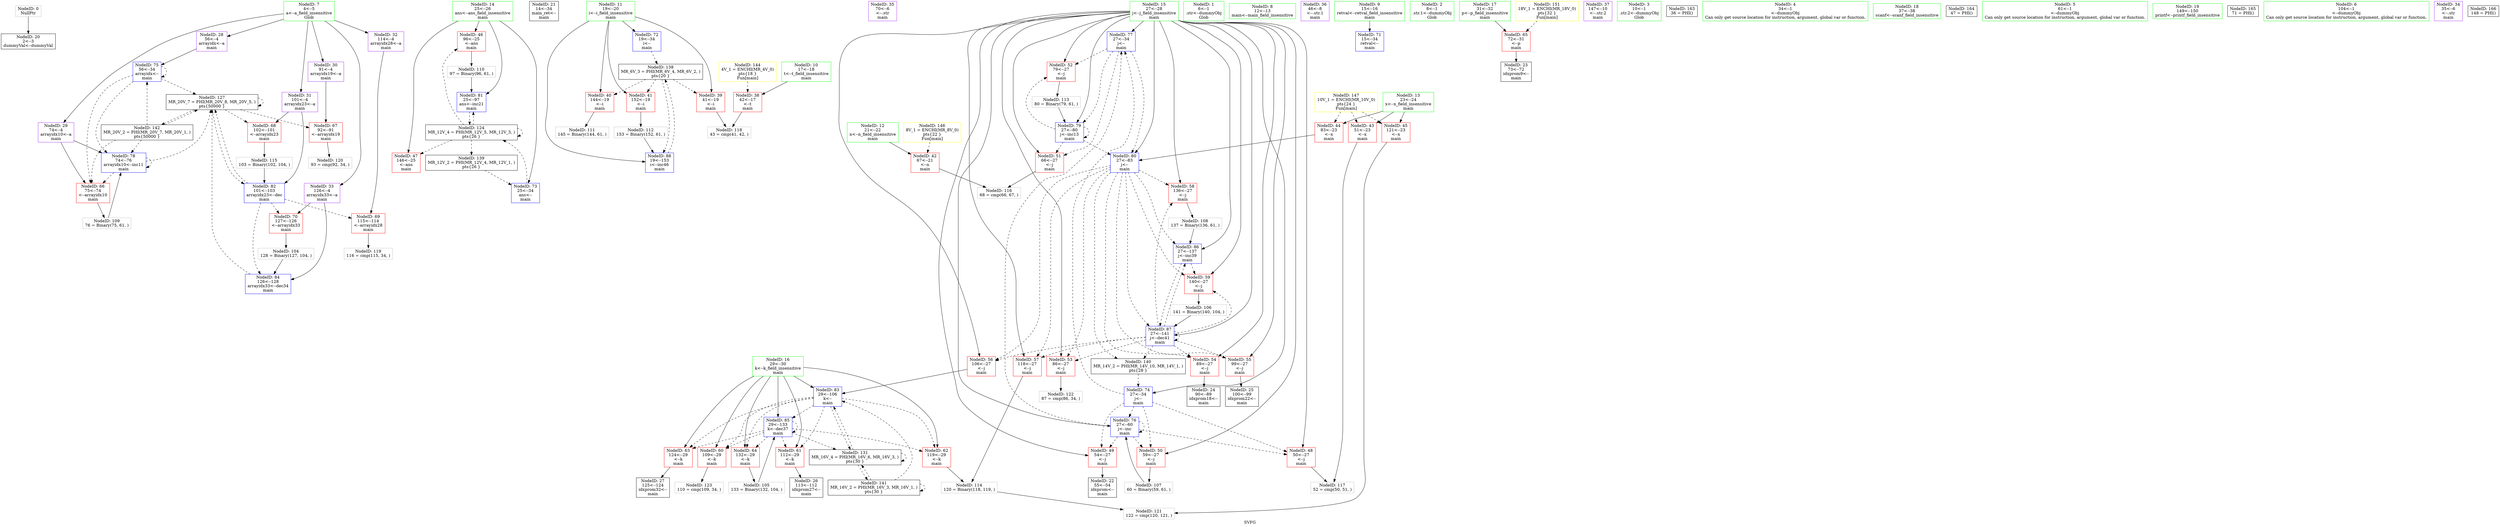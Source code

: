 digraph "SVFG" {
	label="SVFG";

	Node0x55bdb4119a40 [shape=record,color=grey,label="{NodeID: 0\nNullPtr}"];
	Node0x55bdb4119a40 -> Node0x55bdb4101630[style=solid];
	Node0x55bdb41021b0 [shape=record,color=green,label="{NodeID: 7\n4\<--5\na\<--a_field_insensitive\nGlob }"];
	Node0x55bdb41021b0 -> Node0x55bdb4119bf0[style=solid];
	Node0x55bdb41021b0 -> Node0x55bdb4119c80[style=solid];
	Node0x55bdb41021b0 -> Node0x55bdb4119d50[style=solid];
	Node0x55bdb41021b0 -> Node0x55bdb4119e20[style=solid];
	Node0x55bdb41021b0 -> Node0x55bdb4119ef0[style=solid];
	Node0x55bdb41021b0 -> Node0x55bdb4119fc0[style=solid];
	Node0x55bdb41008f0 [shape=record,color=green,label="{NodeID: 14\n25\<--26\nans\<--ans_field_insensitive\nmain\n}"];
	Node0x55bdb41008f0 -> Node0x55bdb411aa50[style=solid];
	Node0x55bdb41008f0 -> Node0x55bdb411ab20[style=solid];
	Node0x55bdb41008f0 -> Node0x55bdb411d060[style=solid];
	Node0x55bdb41008f0 -> Node0x55bdb411d6e0[style=solid];
	Node0x55bdb411b1a0 [shape=record,color=grey,label="{NodeID: 104\n128 = Binary(127, 104, )\n}"];
	Node0x55bdb411b1a0 -> Node0x55bdb411d950[style=solid];
	Node0x55bdb4101700 [shape=record,color=black,label="{NodeID: 21\n14\<--34\nmain_ret\<--\nmain\n}"];
	Node0x55bdb411fb20 [shape=record,color=grey,label="{NodeID: 111\n145 = Binary(144, 61, )\n}"];
	Node0x55bdb4119bf0 [shape=record,color=purple,label="{NodeID: 28\n56\<--4\narrayidx\<--a\nmain\n}"];
	Node0x55bdb4119bf0 -> Node0x55bdb411d200[style=solid];
	Node0x55bdb41205a0 [shape=record,color=grey,label="{NodeID: 118\n43 = cmp(41, 42, )\n}"];
	Node0x55bdb411a160 [shape=record,color=purple,label="{NodeID: 35\n70\<--6\n\<--.str\nmain\n}"];
	Node0x55bdb411a710 [shape=record,color=red,label="{NodeID: 42\n67\<--21\n\<--n\nmain\n}"];
	Node0x55bdb411a710 -> Node0x55bdb41202a0[style=solid];
	Node0x55bdb411bce0 [shape=record,color=red,label="{NodeID: 49\n54\<--27\n\<--j\nmain\n}"];
	Node0x55bdb411bce0 -> Node0x55bdb4101a00[style=solid];
	Node0x55bdb4129ec0 [shape=record,color=black,label="{NodeID: 139\nMR_12V_2 = PHI(MR_12V_4, MR_12V_1, )\npts\{26 \}\n}"];
	Node0x55bdb4129ec0 -> Node0x55bdb411d060[style=dashed];
	Node0x55bdb411c290 [shape=record,color=red,label="{NodeID: 56\n106\<--27\n\<--j\nmain\n}"];
	Node0x55bdb411c290 -> Node0x55bdb411d880[style=solid];
	Node0x55bdb412bfa0 [shape=record,color=yellow,style=double,label="{NodeID: 146\n8V_1 = ENCHI(MR_8V_0)\npts\{22 \}\nFun[main]}"];
	Node0x55bdb412bfa0 -> Node0x55bdb411a710[style=dashed];
	Node0x55bdb411c840 [shape=record,color=red,label="{NodeID: 63\n124\<--29\n\<--k\nmain\n}"];
	Node0x55bdb411c840 -> Node0x55bdb4119b60[style=solid];
	Node0x55bdb411cdf0 [shape=record,color=red,label="{NodeID: 70\n127\<--126\n\<--arrayidx33\nmain\n}"];
	Node0x55bdb411cdf0 -> Node0x55bdb411b1a0[style=solid];
	Node0x55bdb411d3a0 [shape=record,color=blue,label="{NodeID: 77\n27\<--34\nj\<--\nmain\n}"];
	Node0x55bdb411d3a0 -> Node0x55bdb411be80[style=dashed];
	Node0x55bdb411d3a0 -> Node0x55bdb411bf50[style=dashed];
	Node0x55bdb411d3a0 -> Node0x55bdb411d540[style=dashed];
	Node0x55bdb411d3a0 -> Node0x55bdb411d610[style=dashed];
	Node0x55bdb411d950 [shape=record,color=blue,label="{NodeID: 84\n126\<--128\narrayidx33\<--dec34\nmain\n}"];
	Node0x55bdb411d950 -> Node0x55bdb41262c0[style=dashed];
	Node0x55bdb4101040 [shape=record,color=green,label="{NodeID: 1\n6\<--1\n.str\<--dummyObj\nGlob }"];
	Node0x55bdb4102240 [shape=record,color=green,label="{NodeID: 8\n12\<--13\nmain\<--main_field_insensitive\n}"];
	Node0x55bdb41011c0 [shape=record,color=green,label="{NodeID: 15\n27\<--28\nj\<--j_field_insensitive\nmain\n}"];
	Node0x55bdb41011c0 -> Node0x55bdb411bc10[style=solid];
	Node0x55bdb41011c0 -> Node0x55bdb411bce0[style=solid];
	Node0x55bdb41011c0 -> Node0x55bdb411bdb0[style=solid];
	Node0x55bdb41011c0 -> Node0x55bdb411be80[style=solid];
	Node0x55bdb41011c0 -> Node0x55bdb411bf50[style=solid];
	Node0x55bdb41011c0 -> Node0x55bdb411c020[style=solid];
	Node0x55bdb41011c0 -> Node0x55bdb411c0f0[style=solid];
	Node0x55bdb41011c0 -> Node0x55bdb411c1c0[style=solid];
	Node0x55bdb41011c0 -> Node0x55bdb411c290[style=solid];
	Node0x55bdb41011c0 -> Node0x55bdb411c360[style=solid];
	Node0x55bdb41011c0 -> Node0x55bdb411c430[style=solid];
	Node0x55bdb41011c0 -> Node0x55bdb411c500[style=solid];
	Node0x55bdb41011c0 -> Node0x55bdb411d130[style=solid];
	Node0x55bdb41011c0 -> Node0x55bdb411d2d0[style=solid];
	Node0x55bdb41011c0 -> Node0x55bdb411d3a0[style=solid];
	Node0x55bdb41011c0 -> Node0x55bdb411d540[style=solid];
	Node0x55bdb41011c0 -> Node0x55bdb411d610[style=solid];
	Node0x55bdb41011c0 -> Node0x55bdb411daf0[style=solid];
	Node0x55bdb41011c0 -> Node0x55bdb411dbc0[style=solid];
	Node0x55bdb411b320 [shape=record,color=grey,label="{NodeID: 105\n133 = Binary(132, 104, )\n}"];
	Node0x55bdb411b320 -> Node0x55bdb411da20[style=solid];
	Node0x55bdb4101a00 [shape=record,color=black,label="{NodeID: 22\n55\<--54\nidxprom\<--\nmain\n}"];
	Node0x55bdb411fca0 [shape=record,color=grey,label="{NodeID: 112\n153 = Binary(152, 61, )\n}"];
	Node0x55bdb411fca0 -> Node0x55bdb411dc90[style=solid];
	Node0x55bdb4119c80 [shape=record,color=purple,label="{NodeID: 29\n74\<--4\narrayidx10\<--a\nmain\n}"];
	Node0x55bdb4119c80 -> Node0x55bdb411cab0[style=solid];
	Node0x55bdb4119c80 -> Node0x55bdb411d470[style=solid];
	Node0x55bdb4120720 [shape=record,color=grey,label="{NodeID: 119\n116 = cmp(115, 34, )\n}"];
	Node0x55bdb411a230 [shape=record,color=purple,label="{NodeID: 36\n46\<--8\n\<--.str.1\nmain\n}"];
	Node0x55bdb411a7e0 [shape=record,color=red,label="{NodeID: 43\n51\<--23\n\<--x\nmain\n}"];
	Node0x55bdb411a7e0 -> Node0x55bdb4120420[style=solid];
	Node0x55bdb411bdb0 [shape=record,color=red,label="{NodeID: 50\n59\<--27\n\<--j\nmain\n}"];
	Node0x55bdb411bdb0 -> Node0x55bdb411f520[style=solid];
	Node0x55bdb412a3c0 [shape=record,color=black,label="{NodeID: 140\nMR_14V_2 = PHI(MR_14V_10, MR_14V_1, )\npts\{28 \}\n}"];
	Node0x55bdb412a3c0 -> Node0x55bdb411d130[style=dashed];
	Node0x55bdb411c360 [shape=record,color=red,label="{NodeID: 57\n118\<--27\n\<--j\nmain\n}"];
	Node0x55bdb411c360 -> Node0x55bdb411ffa0[style=solid];
	Node0x55bdb412c080 [shape=record,color=yellow,style=double,label="{NodeID: 147\n10V_1 = ENCHI(MR_10V_0)\npts\{24 \}\nFun[main]}"];
	Node0x55bdb412c080 -> Node0x55bdb411a7e0[style=dashed];
	Node0x55bdb412c080 -> Node0x55bdb411a8b0[style=dashed];
	Node0x55bdb412c080 -> Node0x55bdb411a980[style=dashed];
	Node0x55bdb411c910 [shape=record,color=red,label="{NodeID: 64\n132\<--29\n\<--k\nmain\n}"];
	Node0x55bdb411c910 -> Node0x55bdb411b320[style=solid];
	Node0x55bdb411cec0 [shape=record,color=blue,label="{NodeID: 71\n15\<--34\nretval\<--\nmain\n}"];
	Node0x55bdb411d470 [shape=record,color=blue,label="{NodeID: 78\n74\<--76\narrayidx10\<--inc11\nmain\n}"];
	Node0x55bdb411d470 -> Node0x55bdb411cab0[style=dashed];
	Node0x55bdb411d470 -> Node0x55bdb411d470[style=dashed];
	Node0x55bdb411d470 -> Node0x55bdb41262c0[style=dashed];
	Node0x55bdb411da20 [shape=record,color=blue,label="{NodeID: 85\n29\<--133\nk\<--dec37\nmain\n}"];
	Node0x55bdb411da20 -> Node0x55bdb411c5d0[style=dashed];
	Node0x55bdb411da20 -> Node0x55bdb411c6a0[style=dashed];
	Node0x55bdb411da20 -> Node0x55bdb411c770[style=dashed];
	Node0x55bdb411da20 -> Node0x55bdb411c840[style=dashed];
	Node0x55bdb411da20 -> Node0x55bdb411c910[style=dashed];
	Node0x55bdb411da20 -> Node0x55bdb411da20[style=dashed];
	Node0x55bdb411da20 -> Node0x55bdb41276c0[style=dashed];
	Node0x55bdb4119160 [shape=record,color=green,label="{NodeID: 2\n8\<--1\n.str.1\<--dummyObj\nGlob }"];
	Node0x55bdb4119460 [shape=record,color=green,label="{NodeID: 9\n15\<--16\nretval\<--retval_field_insensitive\nmain\n}"];
	Node0x55bdb4119460 -> Node0x55bdb411cec0[style=solid];
	Node0x55bdb4101290 [shape=record,color=green,label="{NodeID: 16\n29\<--30\nk\<--k_field_insensitive\nmain\n}"];
	Node0x55bdb4101290 -> Node0x55bdb411c5d0[style=solid];
	Node0x55bdb4101290 -> Node0x55bdb411c6a0[style=solid];
	Node0x55bdb4101290 -> Node0x55bdb411c770[style=solid];
	Node0x55bdb4101290 -> Node0x55bdb411c840[style=solid];
	Node0x55bdb4101290 -> Node0x55bdb411c910[style=solid];
	Node0x55bdb4101290 -> Node0x55bdb411d880[style=solid];
	Node0x55bdb4101290 -> Node0x55bdb411da20[style=solid];
	Node0x55bdb411f3a0 [shape=record,color=grey,label="{NodeID: 106\n141 = Binary(140, 104, )\n}"];
	Node0x55bdb411f3a0 -> Node0x55bdb411dbc0[style=solid];
	Node0x55bdb4101ad0 [shape=record,color=black,label="{NodeID: 23\n73\<--72\nidxprom9\<--\nmain\n}"];
	Node0x55bdb411fe20 [shape=record,color=grey,label="{NodeID: 113\n80 = Binary(79, 61, )\n}"];
	Node0x55bdb411fe20 -> Node0x55bdb411d540[style=solid];
	Node0x55bdb4119d50 [shape=record,color=purple,label="{NodeID: 30\n91\<--4\narrayidx19\<--a\nmain\n}"];
	Node0x55bdb4119d50 -> Node0x55bdb411cb80[style=solid];
	Node0x55bdb41208a0 [shape=record,color=grey,label="{NodeID: 120\n93 = cmp(92, 34, )\n}"];
	Node0x55bdb411a300 [shape=record,color=purple,label="{NodeID: 37\n147\<--10\n\<--.str.2\nmain\n}"];
	Node0x55bdb41262c0 [shape=record,color=black,label="{NodeID: 127\nMR_20V_7 = PHI(MR_20V_8, MR_20V_5, )\npts\{50000 \}\n}"];
	Node0x55bdb41262c0 -> Node0x55bdb411cb80[style=dashed];
	Node0x55bdb41262c0 -> Node0x55bdb411cc50[style=dashed];
	Node0x55bdb41262c0 -> Node0x55bdb411d7b0[style=dashed];
	Node0x55bdb41262c0 -> Node0x55bdb41262c0[style=dashed];
	Node0x55bdb41262c0 -> Node0x55bdb412adc0[style=dashed];
	Node0x55bdb411a8b0 [shape=record,color=red,label="{NodeID: 44\n83\<--23\n\<--x\nmain\n}"];
	Node0x55bdb411a8b0 -> Node0x55bdb411d610[style=solid];
	Node0x55bdb411be80 [shape=record,color=red,label="{NodeID: 51\n66\<--27\n\<--j\nmain\n}"];
	Node0x55bdb411be80 -> Node0x55bdb41202a0[style=solid];
	Node0x55bdb412a8c0 [shape=record,color=black,label="{NodeID: 141\nMR_16V_2 = PHI(MR_16V_3, MR_16V_1, )\npts\{30 \}\n}"];
	Node0x55bdb412a8c0 -> Node0x55bdb411d880[style=dashed];
	Node0x55bdb412a8c0 -> Node0x55bdb41276c0[style=dashed];
	Node0x55bdb412a8c0 -> Node0x55bdb412a8c0[style=dashed];
	Node0x55bdb411c430 [shape=record,color=red,label="{NodeID: 58\n136\<--27\n\<--j\nmain\n}"];
	Node0x55bdb411c430 -> Node0x55bdb411f6a0[style=solid];
	Node0x55bdb411c9e0 [shape=record,color=red,label="{NodeID: 65\n72\<--31\n\<--p\nmain\n}"];
	Node0x55bdb411c9e0 -> Node0x55bdb4101ad0[style=solid];
	Node0x55bdb411cf90 [shape=record,color=blue,label="{NodeID: 72\n19\<--34\ni\<--\nmain\n}"];
	Node0x55bdb411cf90 -> Node0x55bdb41299c0[style=dashed];
	Node0x55bdb411d540 [shape=record,color=blue,label="{NodeID: 79\n27\<--80\nj\<--inc13\nmain\n}"];
	Node0x55bdb411d540 -> Node0x55bdb411be80[style=dashed];
	Node0x55bdb411d540 -> Node0x55bdb411bf50[style=dashed];
	Node0x55bdb411d540 -> Node0x55bdb411d540[style=dashed];
	Node0x55bdb411d540 -> Node0x55bdb411d610[style=dashed];
	Node0x55bdb411daf0 [shape=record,color=blue,label="{NodeID: 86\n27\<--137\nj\<--inc39\nmain\n}"];
	Node0x55bdb411daf0 -> Node0x55bdb411c500[style=dashed];
	Node0x55bdb411daf0 -> Node0x55bdb411dbc0[style=dashed];
	Node0x55bdb41005d0 [shape=record,color=green,label="{NodeID: 3\n10\<--1\n.str.2\<--dummyObj\nGlob }"];
	Node0x55bdb4119530 [shape=record,color=green,label="{NodeID: 10\n17\<--18\nt\<--t_field_insensitive\nmain\n}"];
	Node0x55bdb4119530 -> Node0x55bdb411a3d0[style=solid];
	Node0x55bdb4101360 [shape=record,color=green,label="{NodeID: 17\n31\<--32\np\<--p_field_insensitive\nmain\n}"];
	Node0x55bdb4101360 -> Node0x55bdb411c9e0[style=solid];
	Node0x55bdb411f520 [shape=record,color=grey,label="{NodeID: 107\n60 = Binary(59, 61, )\n}"];
	Node0x55bdb411f520 -> Node0x55bdb411d2d0[style=solid];
	Node0x55bdb4101ba0 [shape=record,color=black,label="{NodeID: 24\n90\<--89\nidxprom18\<--\nmain\n}"];
	Node0x55bdb411ffa0 [shape=record,color=grey,label="{NodeID: 114\n120 = Binary(118, 119, )\n}"];
	Node0x55bdb411ffa0 -> Node0x55bdb4120a20[style=solid];
	Node0x55bdb4119e20 [shape=record,color=purple,label="{NodeID: 31\n101\<--4\narrayidx23\<--a\nmain\n}"];
	Node0x55bdb4119e20 -> Node0x55bdb411cc50[style=solid];
	Node0x55bdb4119e20 -> Node0x55bdb411d7b0[style=solid];
	Node0x55bdb4120a20 [shape=record,color=grey,label="{NodeID: 121\n122 = cmp(120, 121, )\n}"];
	Node0x55bdb411a3d0 [shape=record,color=red,label="{NodeID: 38\n42\<--17\n\<--t\nmain\n}"];
	Node0x55bdb411a3d0 -> Node0x55bdb41205a0[style=solid];
	Node0x55bdb411a980 [shape=record,color=red,label="{NodeID: 45\n121\<--23\n\<--x\nmain\n}"];
	Node0x55bdb411a980 -> Node0x55bdb4120a20[style=solid];
	Node0x55bdb411bf50 [shape=record,color=red,label="{NodeID: 52\n79\<--27\n\<--j\nmain\n}"];
	Node0x55bdb411bf50 -> Node0x55bdb411fe20[style=solid];
	Node0x55bdb412adc0 [shape=record,color=black,label="{NodeID: 142\nMR_20V_2 = PHI(MR_20V_7, MR_20V_1, )\npts\{50000 \}\n}"];
	Node0x55bdb412adc0 -> Node0x55bdb411cab0[style=dashed];
	Node0x55bdb412adc0 -> Node0x55bdb411d200[style=dashed];
	Node0x55bdb412adc0 -> Node0x55bdb411d470[style=dashed];
	Node0x55bdb412adc0 -> Node0x55bdb41262c0[style=dashed];
	Node0x55bdb411c500 [shape=record,color=red,label="{NodeID: 59\n140\<--27\n\<--j\nmain\n}"];
	Node0x55bdb411c500 -> Node0x55bdb411f3a0[style=solid];
	Node0x55bdb411cab0 [shape=record,color=red,label="{NodeID: 66\n75\<--74\n\<--arrayidx10\nmain\n}"];
	Node0x55bdb411cab0 -> Node0x55bdb411f820[style=solid];
	Node0x55bdb411d060 [shape=record,color=blue,label="{NodeID: 73\n25\<--34\nans\<--\nmain\n}"];
	Node0x55bdb411d060 -> Node0x55bdb41253c0[style=dashed];
	Node0x55bdb3fab620 [shape=record,color=black,label="{NodeID: 163\n36 = PHI()\n}"];
	Node0x55bdb411d610 [shape=record,color=blue,label="{NodeID: 80\n27\<--83\nj\<--\nmain\n}"];
	Node0x55bdb411d610 -> Node0x55bdb411c020[style=dashed];
	Node0x55bdb411d610 -> Node0x55bdb411c0f0[style=dashed];
	Node0x55bdb411d610 -> Node0x55bdb411c1c0[style=dashed];
	Node0x55bdb411d610 -> Node0x55bdb411c290[style=dashed];
	Node0x55bdb411d610 -> Node0x55bdb411c360[style=dashed];
	Node0x55bdb411d610 -> Node0x55bdb411c430[style=dashed];
	Node0x55bdb411d610 -> Node0x55bdb411c500[style=dashed];
	Node0x55bdb411d610 -> Node0x55bdb411daf0[style=dashed];
	Node0x55bdb411d610 -> Node0x55bdb411dbc0[style=dashed];
	Node0x55bdb411d610 -> Node0x55bdb412a3c0[style=dashed];
	Node0x55bdb411dbc0 [shape=record,color=blue,label="{NodeID: 87\n27\<--141\nj\<--dec41\nmain\n}"];
	Node0x55bdb411dbc0 -> Node0x55bdb411c020[style=dashed];
	Node0x55bdb411dbc0 -> Node0x55bdb411c0f0[style=dashed];
	Node0x55bdb411dbc0 -> Node0x55bdb411c1c0[style=dashed];
	Node0x55bdb411dbc0 -> Node0x55bdb411c290[style=dashed];
	Node0x55bdb411dbc0 -> Node0x55bdb411c360[style=dashed];
	Node0x55bdb411dbc0 -> Node0x55bdb411c430[style=dashed];
	Node0x55bdb411dbc0 -> Node0x55bdb411c500[style=dashed];
	Node0x55bdb411dbc0 -> Node0x55bdb411daf0[style=dashed];
	Node0x55bdb411dbc0 -> Node0x55bdb411dbc0[style=dashed];
	Node0x55bdb411dbc0 -> Node0x55bdb412a3c0[style=dashed];
	Node0x55bdb4100660 [shape=record,color=green,label="{NodeID: 4\n34\<--1\n\<--dummyObj\nCan only get source location for instruction, argument, global var or function.}"];
	Node0x55bdb4119600 [shape=record,color=green,label="{NodeID: 11\n19\<--20\ni\<--i_field_insensitive\nmain\n}"];
	Node0x55bdb4119600 -> Node0x55bdb411a4a0[style=solid];
	Node0x55bdb4119600 -> Node0x55bdb411a570[style=solid];
	Node0x55bdb4119600 -> Node0x55bdb411a640[style=solid];
	Node0x55bdb4119600 -> Node0x55bdb411cf90[style=solid];
	Node0x55bdb4119600 -> Node0x55bdb411dc90[style=solid];
	Node0x55bdb4101490 [shape=record,color=green,label="{NodeID: 18\n37\<--38\nscanf\<--scanf_field_insensitive\n}"];
	Node0x55bdb411f6a0 [shape=record,color=grey,label="{NodeID: 108\n137 = Binary(136, 61, )\n}"];
	Node0x55bdb411f6a0 -> Node0x55bdb411daf0[style=solid];
	Node0x55bdb4101c70 [shape=record,color=black,label="{NodeID: 25\n100\<--99\nidxprom22\<--\nmain\n}"];
	Node0x55bdb4120120 [shape=record,color=grey,label="{NodeID: 115\n103 = Binary(102, 104, )\n}"];
	Node0x55bdb4120120 -> Node0x55bdb411d7b0[style=solid];
	Node0x55bdb4119ef0 [shape=record,color=purple,label="{NodeID: 32\n114\<--4\narrayidx28\<--a\nmain\n}"];
	Node0x55bdb4119ef0 -> Node0x55bdb411cd20[style=solid];
	Node0x55bdb4120ba0 [shape=record,color=grey,label="{NodeID: 122\n87 = cmp(86, 34, )\n}"];
	Node0x55bdb411a4a0 [shape=record,color=red,label="{NodeID: 39\n41\<--19\n\<--i\nmain\n}"];
	Node0x55bdb411a4a0 -> Node0x55bdb41205a0[style=solid];
	Node0x55bdb411aa50 [shape=record,color=red,label="{NodeID: 46\n96\<--25\n\<--ans\nmain\n}"];
	Node0x55bdb411aa50 -> Node0x55bdb411f9a0[style=solid];
	Node0x55bdb411c020 [shape=record,color=red,label="{NodeID: 53\n86\<--27\n\<--j\nmain\n}"];
	Node0x55bdb411c020 -> Node0x55bdb4120ba0[style=solid];
	Node0x55bdb411c5d0 [shape=record,color=red,label="{NodeID: 60\n109\<--29\n\<--k\nmain\n}"];
	Node0x55bdb411c5d0 -> Node0x55bdb4120d20[style=solid];
	Node0x55bdb411cb80 [shape=record,color=red,label="{NodeID: 67\n92\<--91\n\<--arrayidx19\nmain\n}"];
	Node0x55bdb411cb80 -> Node0x55bdb41208a0[style=solid];
	Node0x55bdb411d130 [shape=record,color=blue,label="{NodeID: 74\n27\<--34\nj\<--\nmain\n}"];
	Node0x55bdb411d130 -> Node0x55bdb411bc10[style=dashed];
	Node0x55bdb411d130 -> Node0x55bdb411bce0[style=dashed];
	Node0x55bdb411d130 -> Node0x55bdb411bdb0[style=dashed];
	Node0x55bdb411d130 -> Node0x55bdb411d2d0[style=dashed];
	Node0x55bdb411d130 -> Node0x55bdb411d3a0[style=dashed];
	Node0x55bdb41348b0 [shape=record,color=black,label="{NodeID: 164\n47 = PHI()\n}"];
	Node0x55bdb411d6e0 [shape=record,color=blue,label="{NodeID: 81\n25\<--97\nans\<--inc21\nmain\n}"];
	Node0x55bdb411d6e0 -> Node0x55bdb41253c0[style=dashed];
	Node0x55bdb411dc90 [shape=record,color=blue,label="{NodeID: 88\n19\<--153\ni\<--inc46\nmain\n}"];
	Node0x55bdb411dc90 -> Node0x55bdb41299c0[style=dashed];
	Node0x55bdb4100a50 [shape=record,color=green,label="{NodeID: 5\n61\<--1\n\<--dummyObj\nCan only get source location for instruction, argument, global var or function.}"];
	Node0x55bdb4100750 [shape=record,color=green,label="{NodeID: 12\n21\<--22\nn\<--n_field_insensitive\nmain\n}"];
	Node0x55bdb4100750 -> Node0x55bdb411a710[style=solid];
	Node0x55bdb4101560 [shape=record,color=green,label="{NodeID: 19\n149\<--150\nprintf\<--printf_field_insensitive\n}"];
	Node0x55bdb411f820 [shape=record,color=grey,label="{NodeID: 109\n76 = Binary(75, 61, )\n}"];
	Node0x55bdb411f820 -> Node0x55bdb411d470[style=solid];
	Node0x55bdb4119ad0 [shape=record,color=black,label="{NodeID: 26\n113\<--112\nidxprom27\<--\nmain\n}"];
	Node0x55bdb41202a0 [shape=record,color=grey,label="{NodeID: 116\n68 = cmp(66, 67, )\n}"];
	Node0x55bdb4119fc0 [shape=record,color=purple,label="{NodeID: 33\n126\<--4\narrayidx33\<--a\nmain\n}"];
	Node0x55bdb4119fc0 -> Node0x55bdb411cdf0[style=solid];
	Node0x55bdb4119fc0 -> Node0x55bdb411d950[style=solid];
	Node0x55bdb4120d20 [shape=record,color=grey,label="{NodeID: 123\n110 = cmp(109, 34, )\n}"];
	Node0x55bdb411a570 [shape=record,color=red,label="{NodeID: 40\n144\<--19\n\<--i\nmain\n}"];
	Node0x55bdb411a570 -> Node0x55bdb411fb20[style=solid];
	Node0x55bdb411ab20 [shape=record,color=red,label="{NodeID: 47\n146\<--25\n\<--ans\nmain\n}"];
	Node0x55bdb411c0f0 [shape=record,color=red,label="{NodeID: 54\n89\<--27\n\<--j\nmain\n}"];
	Node0x55bdb411c0f0 -> Node0x55bdb4101ba0[style=solid];
	Node0x55bdb412bde0 [shape=record,color=yellow,style=double,label="{NodeID: 144\n4V_1 = ENCHI(MR_4V_0)\npts\{18 \}\nFun[main]}"];
	Node0x55bdb412bde0 -> Node0x55bdb411a3d0[style=dashed];
	Node0x55bdb411c6a0 [shape=record,color=red,label="{NodeID: 61\n112\<--29\n\<--k\nmain\n}"];
	Node0x55bdb411c6a0 -> Node0x55bdb4119ad0[style=solid];
	Node0x55bdb412c400 [shape=record,color=yellow,style=double,label="{NodeID: 151\n18V_1 = ENCHI(MR_18V_0)\npts\{32 \}\nFun[main]}"];
	Node0x55bdb412c400 -> Node0x55bdb411c9e0[style=dashed];
	Node0x55bdb411cc50 [shape=record,color=red,label="{NodeID: 68\n102\<--101\n\<--arrayidx23\nmain\n}"];
	Node0x55bdb411cc50 -> Node0x55bdb4120120[style=solid];
	Node0x55bdb411d200 [shape=record,color=blue,label="{NodeID: 75\n56\<--34\narrayidx\<--\nmain\n}"];
	Node0x55bdb411d200 -> Node0x55bdb411cab0[style=dashed];
	Node0x55bdb411d200 -> Node0x55bdb411d200[style=dashed];
	Node0x55bdb411d200 -> Node0x55bdb411d470[style=dashed];
	Node0x55bdb411d200 -> Node0x55bdb41262c0[style=dashed];
	Node0x55bdb41349b0 [shape=record,color=black,label="{NodeID: 165\n71 = PHI()\n}"];
	Node0x55bdb411d7b0 [shape=record,color=blue,label="{NodeID: 82\n101\<--103\narrayidx23\<--dec\nmain\n}"];
	Node0x55bdb411d7b0 -> Node0x55bdb411cd20[style=dashed];
	Node0x55bdb411d7b0 -> Node0x55bdb411cdf0[style=dashed];
	Node0x55bdb411d7b0 -> Node0x55bdb411d950[style=dashed];
	Node0x55bdb411d7b0 -> Node0x55bdb41262c0[style=dashed];
	Node0x55bdb4100ae0 [shape=record,color=green,label="{NodeID: 6\n104\<--1\n\<--dummyObj\nCan only get source location for instruction, argument, global var or function.}"];
	Node0x55bdb4100820 [shape=record,color=green,label="{NodeID: 13\n23\<--24\nx\<--x_field_insensitive\nmain\n}"];
	Node0x55bdb4100820 -> Node0x55bdb411a7e0[style=solid];
	Node0x55bdb4100820 -> Node0x55bdb411a8b0[style=solid];
	Node0x55bdb4100820 -> Node0x55bdb411a980[style=solid];
	Node0x55bdb4101630 [shape=record,color=black,label="{NodeID: 20\n2\<--3\ndummyVal\<--dummyVal\n}"];
	Node0x55bdb411f9a0 [shape=record,color=grey,label="{NodeID: 110\n97 = Binary(96, 61, )\n}"];
	Node0x55bdb411f9a0 -> Node0x55bdb411d6e0[style=solid];
	Node0x55bdb4119b60 [shape=record,color=black,label="{NodeID: 27\n125\<--124\nidxprom32\<--\nmain\n}"];
	Node0x55bdb4120420 [shape=record,color=grey,label="{NodeID: 117\n52 = cmp(50, 51, )\n}"];
	Node0x55bdb411a090 [shape=record,color=purple,label="{NodeID: 34\n35\<--6\n\<--.str\nmain\n}"];
	Node0x55bdb41253c0 [shape=record,color=black,label="{NodeID: 124\nMR_12V_4 = PHI(MR_12V_5, MR_12V_3, )\npts\{26 \}\n}"];
	Node0x55bdb41253c0 -> Node0x55bdb411aa50[style=dashed];
	Node0x55bdb41253c0 -> Node0x55bdb411ab20[style=dashed];
	Node0x55bdb41253c0 -> Node0x55bdb411d6e0[style=dashed];
	Node0x55bdb41253c0 -> Node0x55bdb41253c0[style=dashed];
	Node0x55bdb41253c0 -> Node0x55bdb4129ec0[style=dashed];
	Node0x55bdb411a640 [shape=record,color=red,label="{NodeID: 41\n152\<--19\n\<--i\nmain\n}"];
	Node0x55bdb411a640 -> Node0x55bdb411fca0[style=solid];
	Node0x55bdb41276c0 [shape=record,color=black,label="{NodeID: 131\nMR_16V_4 = PHI(MR_16V_6, MR_16V_3, )\npts\{30 \}\n}"];
	Node0x55bdb41276c0 -> Node0x55bdb411d880[style=dashed];
	Node0x55bdb41276c0 -> Node0x55bdb41276c0[style=dashed];
	Node0x55bdb41276c0 -> Node0x55bdb412a8c0[style=dashed];
	Node0x55bdb411bc10 [shape=record,color=red,label="{NodeID: 48\n50\<--27\n\<--j\nmain\n}"];
	Node0x55bdb411bc10 -> Node0x55bdb4120420[style=solid];
	Node0x55bdb41299c0 [shape=record,color=black,label="{NodeID: 138\nMR_6V_3 = PHI(MR_6V_4, MR_6V_2, )\npts\{20 \}\n}"];
	Node0x55bdb41299c0 -> Node0x55bdb411a4a0[style=dashed];
	Node0x55bdb41299c0 -> Node0x55bdb411a570[style=dashed];
	Node0x55bdb41299c0 -> Node0x55bdb411a640[style=dashed];
	Node0x55bdb41299c0 -> Node0x55bdb411dc90[style=dashed];
	Node0x55bdb411c1c0 [shape=record,color=red,label="{NodeID: 55\n99\<--27\n\<--j\nmain\n}"];
	Node0x55bdb411c1c0 -> Node0x55bdb4101c70[style=solid];
	Node0x55bdb411c770 [shape=record,color=red,label="{NodeID: 62\n119\<--29\n\<--k\nmain\n}"];
	Node0x55bdb411c770 -> Node0x55bdb411ffa0[style=solid];
	Node0x55bdb411cd20 [shape=record,color=red,label="{NodeID: 69\n115\<--114\n\<--arrayidx28\nmain\n}"];
	Node0x55bdb411cd20 -> Node0x55bdb4120720[style=solid];
	Node0x55bdb411d2d0 [shape=record,color=blue,label="{NodeID: 76\n27\<--60\nj\<--inc\nmain\n}"];
	Node0x55bdb411d2d0 -> Node0x55bdb411bc10[style=dashed];
	Node0x55bdb411d2d0 -> Node0x55bdb411bce0[style=dashed];
	Node0x55bdb411d2d0 -> Node0x55bdb411bdb0[style=dashed];
	Node0x55bdb411d2d0 -> Node0x55bdb411d2d0[style=dashed];
	Node0x55bdb411d2d0 -> Node0x55bdb411d3a0[style=dashed];
	Node0x55bdb4134ab0 [shape=record,color=black,label="{NodeID: 166\n148 = PHI()\n}"];
	Node0x55bdb411d880 [shape=record,color=blue,label="{NodeID: 83\n29\<--106\nk\<--\nmain\n}"];
	Node0x55bdb411d880 -> Node0x55bdb411c5d0[style=dashed];
	Node0x55bdb411d880 -> Node0x55bdb411c6a0[style=dashed];
	Node0x55bdb411d880 -> Node0x55bdb411c770[style=dashed];
	Node0x55bdb411d880 -> Node0x55bdb411c840[style=dashed];
	Node0x55bdb411d880 -> Node0x55bdb411c910[style=dashed];
	Node0x55bdb411d880 -> Node0x55bdb411da20[style=dashed];
	Node0x55bdb411d880 -> Node0x55bdb41276c0[style=dashed];
}
